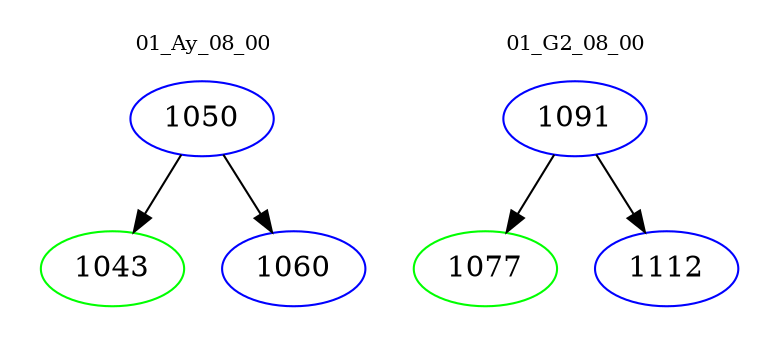 digraph{
subgraph cluster_0 {
color = white
label = "01_Ay_08_00";
fontsize=10;
T0_1050 [label="1050", color="blue"]
T0_1050 -> T0_1043 [color="black"]
T0_1043 [label="1043", color="green"]
T0_1050 -> T0_1060 [color="black"]
T0_1060 [label="1060", color="blue"]
}
subgraph cluster_1 {
color = white
label = "01_G2_08_00";
fontsize=10;
T1_1091 [label="1091", color="blue"]
T1_1091 -> T1_1077 [color="black"]
T1_1077 [label="1077", color="green"]
T1_1091 -> T1_1112 [color="black"]
T1_1112 [label="1112", color="blue"]
}
}
